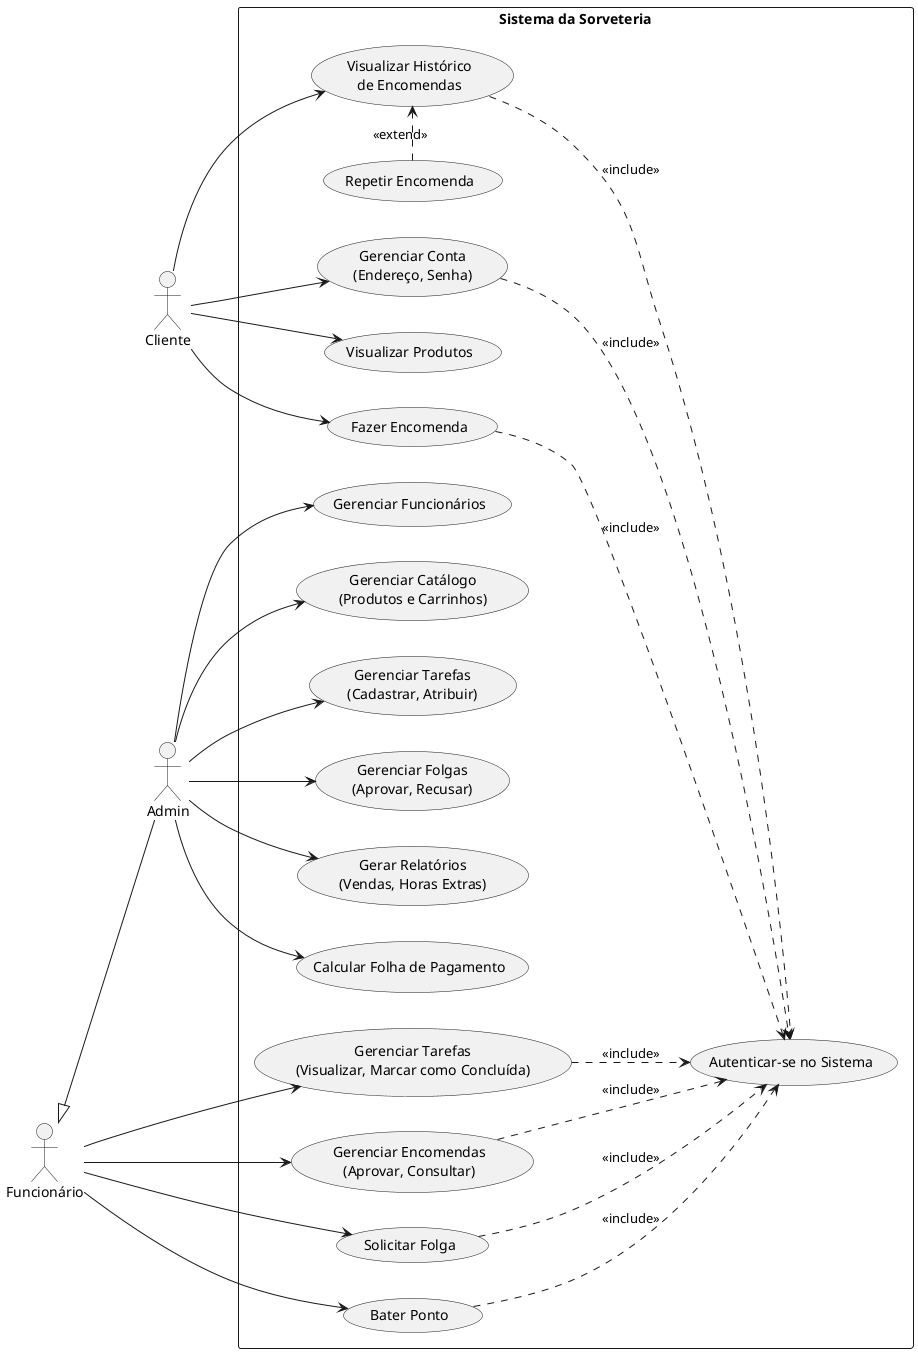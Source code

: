 @startuml IcePoint - Casos de Uso
' Define a direção do diagrama para melhor organização
left to right direction

' Define os atores
actor Cliente
actor Funcionário
actor Admin

' Cria o retângulo que representa os limites do sistema
rectangle "Sistema da Sorveteria" {
  ' -- Casos de Uso do Cliente --
  usecase "Autenticar-se no Sistema" as (UC_Auth)
  usecase "Gerenciar Conta\n(Endereço, Senha)" as (UC_ManageProfile)
  usecase "Visualizar Produtos" as (UC_ViewProducts)
  usecase "Fazer Encomenda" as (UC_CreateOrder)
  usecase "Visualizar Histórico\nde Encomendas" as (UC_ViewHistory)
  usecase "Repetir Encomenda" as (UC_RepeatOrder)

  ' -- Casos de Uso do Funcionário --
  usecase "Gerenciar Tarefas\n(Visualizar, Marcar como Concluída)" as (UC_ManageTasks)
  usecase "Gerenciar Encomendas\n(Aprovar, Consultar)" as (UC_ManageOrders)
  usecase "Solicitar Folga" as (UC_RequestDayoff)
  usecase "Bater Ponto" as (UC_ClockIn)

  ' -- Casos de Uso do Admin --
  usecase "Gerenciar Funcionários" as (UC_ManageEmployees)
  usecase "Gerenciar Catálogo\n(Produtos e Carrinhos)" as (UC_ManageCatalog)
  usecase "Gerenciar Tarefas\n(Cadastrar, Atribuir)" as (UC_AssignTasks)
  usecase "Gerenciar Folgas\n(Aprovar, Recusar)" as (UC_ManageDayoffs)
  usecase "Gerar Relatórios\n(Vendas, Horas Extras)" as (UC_GenerateReports)
  usecase "Calcular Folha de Pagamento" as (UC_CalculatePayroll)
}

' -- Define as Relações --

' Generalização (Herança): Admin é um tipo de Funcionário
Funcionário <|-- Admin

' Relações do Cliente
Cliente --> (UC_ViewProducts)
Cliente --> (UC_CreateOrder)
Cliente --> (UC_ViewHistory)
Cliente --> (UC_ManageProfile)

' Relações do Funcionário (o Admin herda estas)
Funcionário --> (UC_ManageTasks)
Funcionário --> (UC_ManageOrders)
Funcionário --> (UC_RequestDayoff)
Funcionário --> (UC_ClockIn)

' Relações específicas do Admin
Admin --> (UC_ManageEmployees)
Admin --> (UC_ManageCatalog)
Admin --> (UC_AssignTasks)
Admin --> (UC_ManageDayoffs)
Admin --> (UC_GenerateReports)
Admin --> (UC_CalculatePayroll)

' Relações de Inclusão (<<include>>) e Extensão (<<extend>>)
(UC_ManageProfile) ..> (UC_Auth) : <<include>>
(UC_CreateOrder) ..> (UC_Auth) : <<include>>
(UC_ViewHistory) ..> (UC_Auth) : <<include>>
(UC_ManageOrders) ..> (UC_Auth) : <<include>>
(UC_ManageTasks) ..> (UC_Auth) : <<include>>
(UC_RequestDayoff) ..> (UC_Auth) : <<include>>
(UC_ClockIn) ..> (UC_Auth) : <<include>>

(UC_RepeatOrder) .> (UC_ViewHistory) : <<extend>>

@enduml